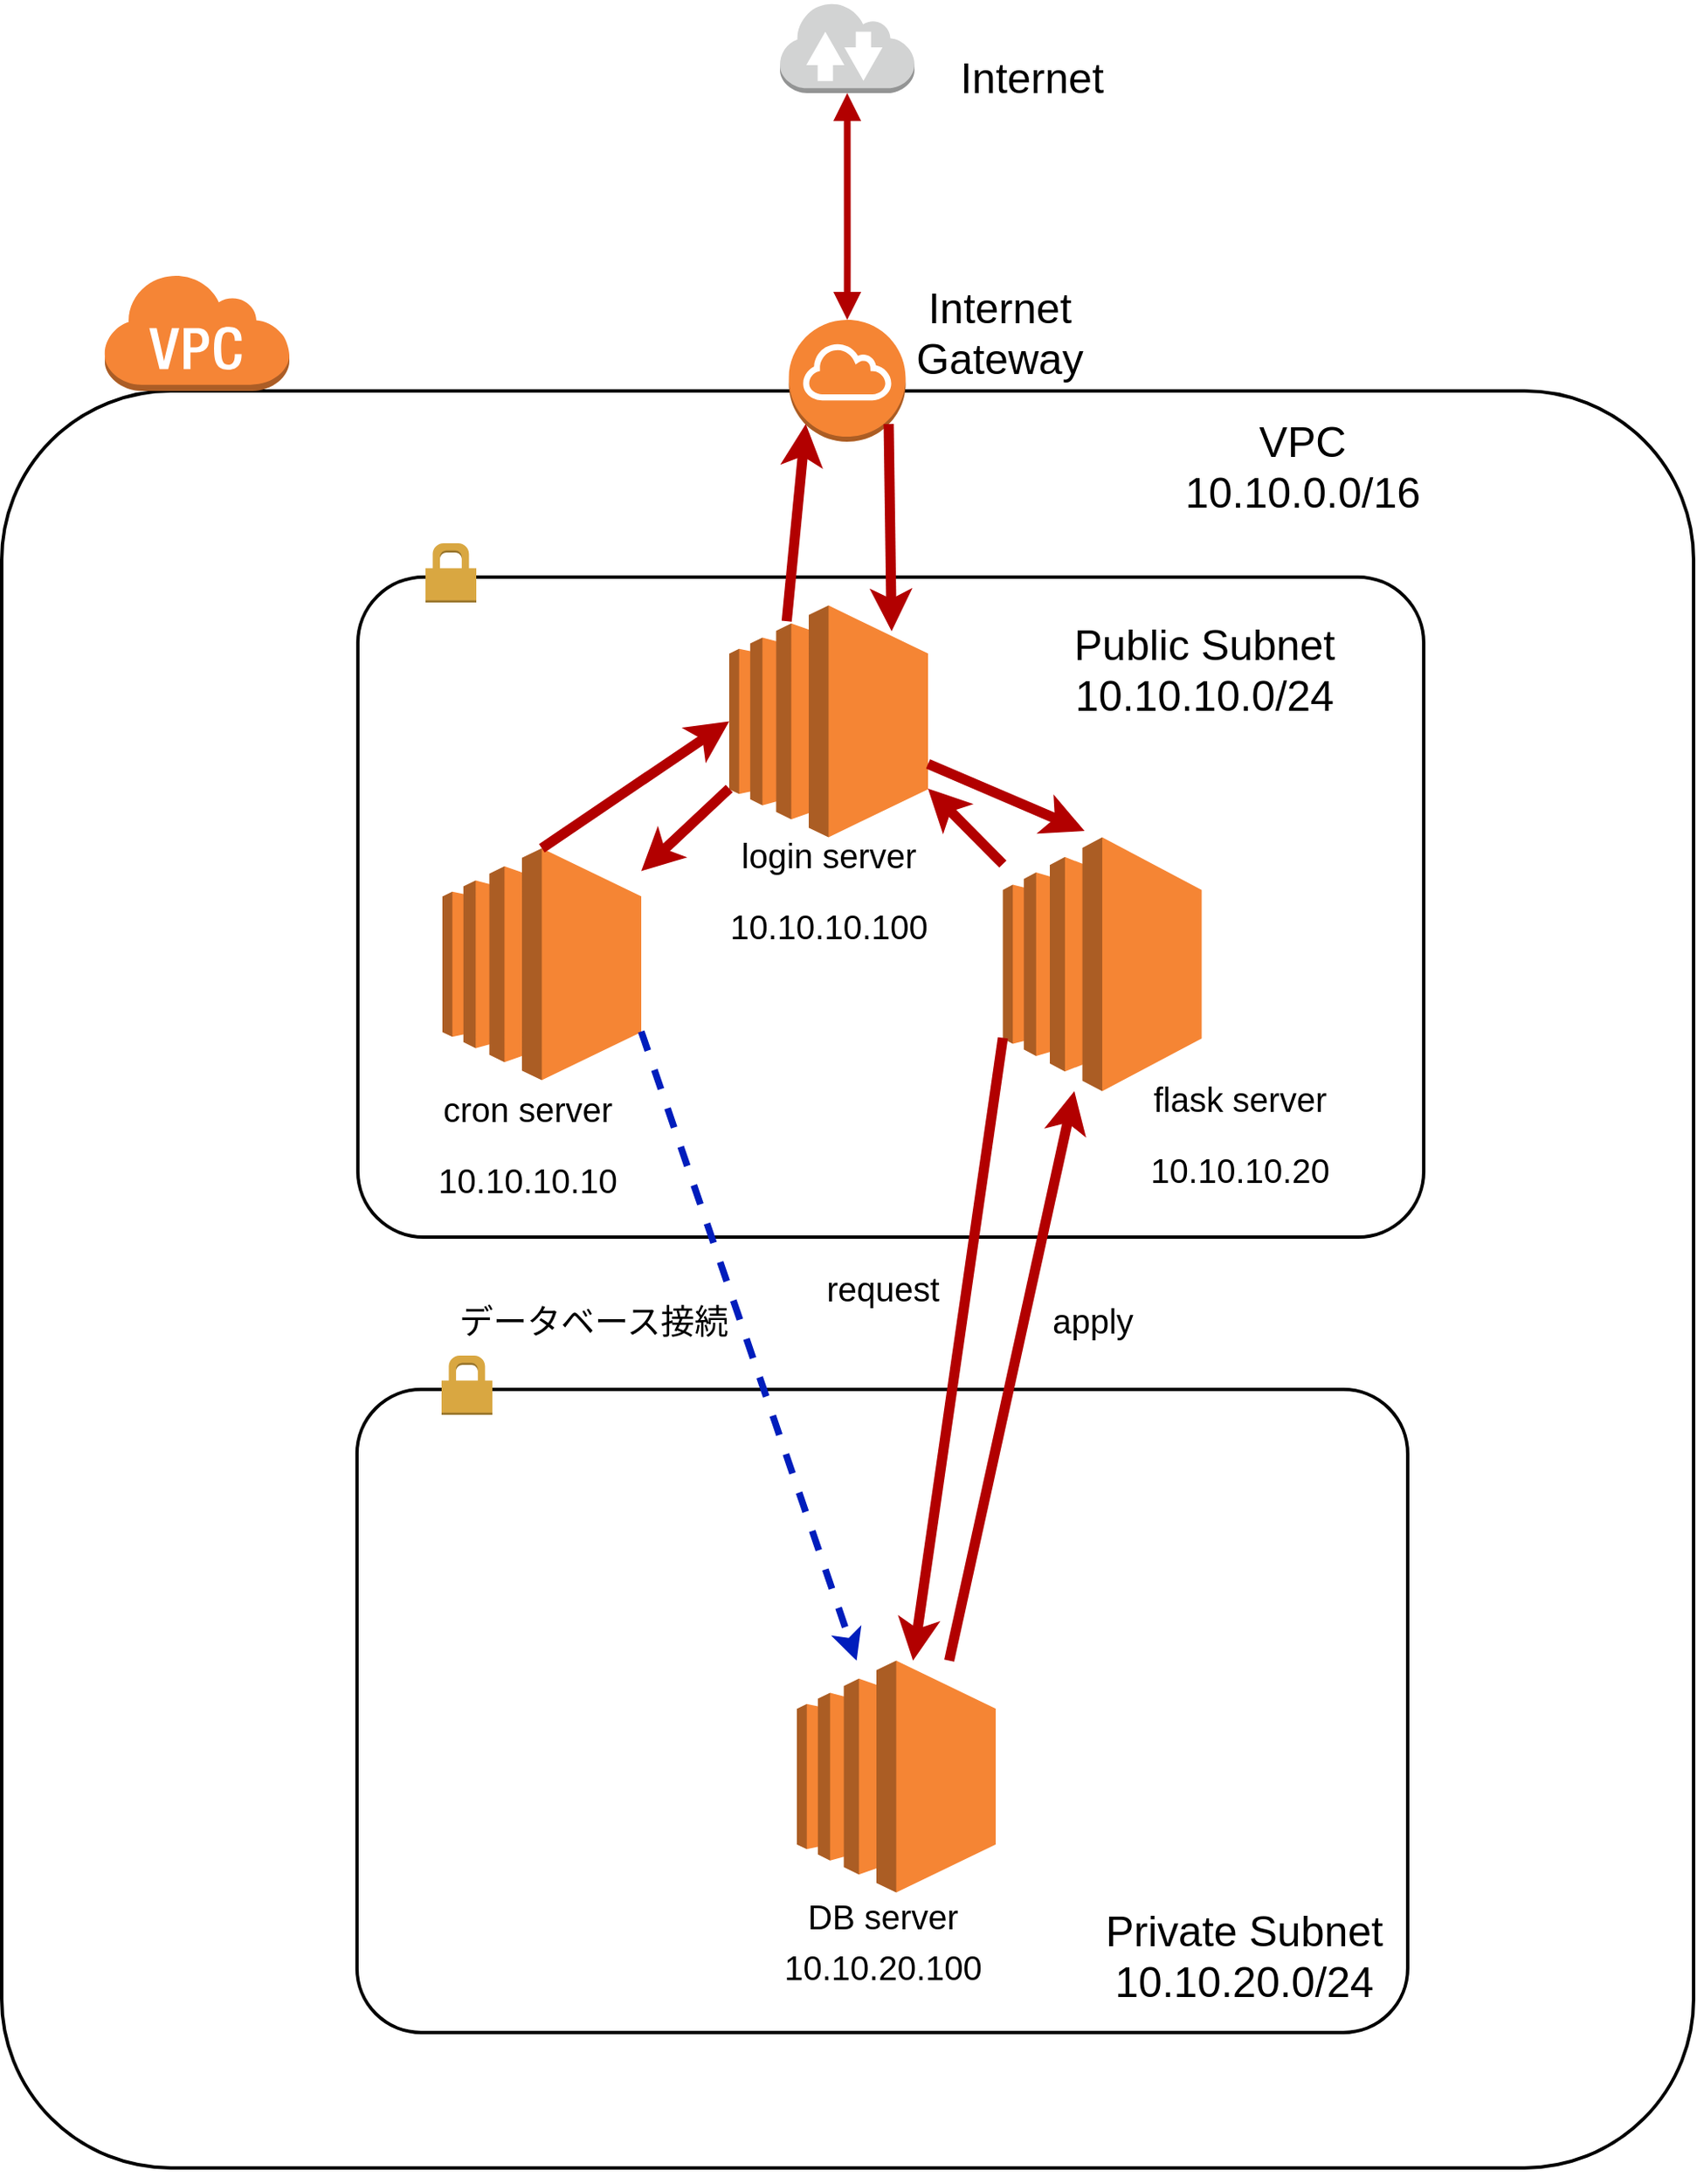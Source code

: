 <mxfile version="13.6.5">
    <diagram id="6hGFLwfOUW9BJ-s0fimq" name="Page-1">
        <mxGraphModel dx="1736" dy="800" grid="1" gridSize="10" guides="1" tooltips="1" connect="1" arrows="1" fold="1" page="0" pageScale="1" pageWidth="827" pageHeight="1169" background="none" math="0" shadow="0">
            <root>
                <mxCell id="0"/>
                <mxCell id="1" parent="0"/>
                <mxCell id="9" value="" style="rounded=1;arcSize=10;dashed=0;fillColor=none;gradientColor=none;strokeWidth=2;" parent="1" vertex="1">
                    <mxGeometry x="330" y="270" width="1000" height="1050" as="geometry"/>
                </mxCell>
                <mxCell id="10" value="" style="dashed=0;html=1;shape=mxgraph.aws3.virtual_private_cloud;fillColor=#F58536;gradientColor=none;dashed=0;" parent="1" vertex="1">
                    <mxGeometry x="390" y="200" width="110" height="70" as="geometry"/>
                </mxCell>
                <mxCell id="20" style="edgeStyle=orthogonalEdgeStyle;rounded=0;orthogonalLoop=1;jettySize=auto;html=1;exitX=0.5;exitY=1;exitDx=0;exitDy=0;fontSize=25;" parent="1" source="9" target="9" edge="1">
                    <mxGeometry relative="1" as="geometry"/>
                </mxCell>
                <mxCell id="22" value="VPC&lt;br&gt;10.10.0.0/16" style="text;html=1;strokeColor=none;fillColor=none;align=center;verticalAlign=middle;whiteSpace=wrap;rounded=0;strokeWidth=1;fontSize=25;" parent="1" vertex="1">
                    <mxGeometry x="1019" y="300" width="160" height="27" as="geometry"/>
                </mxCell>
                <mxCell id="23" value="" style="outlineConnect=0;dashed=0;verticalLabelPosition=bottom;verticalAlign=top;align=center;html=1;shape=mxgraph.aws3.internet_2;fillColor=#D2D3D3;gradientColor=none;strokeWidth=1;fontSize=25;" parent="1" vertex="1">
                    <mxGeometry x="790" y="40" width="79.5" height="54" as="geometry"/>
                </mxCell>
                <mxCell id="24" value="" style="outlineConnect=0;dashed=0;verticalLabelPosition=bottom;verticalAlign=top;align=center;html=1;shape=mxgraph.aws3.internet_gateway;fillColor=#F58534;gradientColor=none;strokeWidth=1;fontSize=25;" parent="1" vertex="1">
                    <mxGeometry x="795.25" y="228" width="69" height="72" as="geometry"/>
                </mxCell>
                <mxCell id="26" value="Internet Gateway" style="text;html=1;strokeColor=none;fillColor=none;align=center;verticalAlign=middle;whiteSpace=wrap;rounded=0;strokeWidth=1;fontSize=25;" parent="1" vertex="1">
                    <mxGeometry x="840" y="221.5" width="160" height="27" as="geometry"/>
                </mxCell>
                <mxCell id="27" value="Internet" style="text;html=1;strokeColor=none;fillColor=none;align=center;verticalAlign=middle;whiteSpace=wrap;rounded=0;strokeWidth=1;fontSize=25;" parent="1" vertex="1">
                    <mxGeometry x="859" y="70" width="160" height="27" as="geometry"/>
                </mxCell>
                <mxCell id="36" value="" style="edgeStyle=orthogonalEdgeStyle;html=1;endArrow=block;elbow=vertical;startArrow=block;startFill=1;endFill=1;strokeColor=#B20000;rounded=0;fontSize=25;strokeWidth=4;fillColor=#e51400;entryX=0.5;entryY=0;entryDx=0;entryDy=0;entryPerimeter=0;exitX=0.5;exitY=1;exitDx=0;exitDy=0;exitPerimeter=0;" parent="1" source="23" target="24" edge="1">
                    <mxGeometry width="100" relative="1" as="geometry">
                        <mxPoint x="750.005" y="210.0" as="sourcePoint"/>
                        <mxPoint x="443.75" y="523.19" as="targetPoint"/>
                        <Array as="points">
                            <mxPoint x="830" y="190"/>
                            <mxPoint x="830" y="228"/>
                        </Array>
                    </mxGeometry>
                </mxCell>
                <mxCell id="48" value="" style="group" parent="1" vertex="1" connectable="0">
                    <mxGeometry x="530.5" y="360" width="640" height="410" as="geometry"/>
                </mxCell>
                <mxCell id="5" value="" style="rounded=1;arcSize=10;dashed=0;fillColor=none;gradientColor=none;strokeWidth=2;" parent="48" vertex="1">
                    <mxGeometry x="10" y="20" width="630" height="390" as="geometry"/>
                </mxCell>
                <mxCell id="6" value="" style="dashed=0;html=1;shape=mxgraph.aws3.permissions;fillColor=#D9A741;gradientColor=none;dashed=0;" parent="48" vertex="1">
                    <mxGeometry x="50" width="30" height="35" as="geometry"/>
                </mxCell>
                <mxCell id="14" value="" style="outlineConnect=0;dashed=0;verticalLabelPosition=bottom;verticalAlign=top;align=center;html=1;shape=mxgraph.aws3.ec2;fillColor=#F58534;gradientColor=none;" parent="48" vertex="1">
                    <mxGeometry x="391.25" y="173.75" width="117.5" height="150" as="geometry"/>
                </mxCell>
                <mxCell id="15" value="Public Subnet&lt;br&gt;10.10.10.0/24" style="text;html=1;strokeColor=none;fillColor=none;align=center;verticalAlign=middle;whiteSpace=wrap;rounded=0;strokeWidth=1;fontSize=25;" parent="48" vertex="1">
                    <mxGeometry x="430" y="60" width="160" height="27" as="geometry"/>
                </mxCell>
                <mxCell id="18" value="&lt;font style=&quot;font-size: 20px&quot;&gt;flask server&lt;br&gt;10.10.10.20&lt;br&gt;&lt;/font&gt;" style="text;html=1;strokeColor=none;fillColor=none;align=center;verticalAlign=middle;whiteSpace=wrap;rounded=0;strokeWidth=1;fontSize=35;" parent="48" vertex="1">
                    <mxGeometry x="391.25" y="330" width="280" height="27" as="geometry"/>
                </mxCell>
                <mxCell id="44" value="" style="outlineConnect=0;dashed=0;verticalLabelPosition=bottom;verticalAlign=top;align=center;html=1;shape=mxgraph.aws3.ec2;fillColor=#F58534;gradientColor=none;" parent="48" vertex="1">
                    <mxGeometry x="60" y="180.25" width="117.5" height="137" as="geometry"/>
                </mxCell>
                <mxCell id="45" value="&lt;font style=&quot;font-size: 20px ; line-height: 100%&quot;&gt;cron server&lt;br&gt;10.10.10.10&lt;br&gt;&lt;/font&gt;" style="text;html=1;strokeColor=none;fillColor=none;align=center;verticalAlign=middle;whiteSpace=wrap;rounded=0;strokeWidth=1;fontSize=35;" parent="48" vertex="1">
                    <mxGeometry x="-19.75" y="330" width="260" height="40" as="geometry"/>
                </mxCell>
                <mxCell id="64" value="" style="endArrow=classic;html=1;strokeWidth=6;fontSize=35;fillColor=#e51400;strokeColor=#B20000;entryX=1;entryY=0.79;entryDx=0;entryDy=0;entryPerimeter=0;" parent="48" source="14" edge="1" target="76">
                    <mxGeometry width="50" height="50" relative="1" as="geometry">
                        <mxPoint x="219.495" y="276.5" as="sourcePoint"/>
                        <mxPoint x="299.5" y="-50" as="targetPoint"/>
                    </mxGeometry>
                </mxCell>
                <mxCell id="76" value="" style="outlineConnect=0;dashed=0;verticalLabelPosition=bottom;verticalAlign=top;align=center;html=1;shape=mxgraph.aws3.ec2;fillColor=#F58534;gradientColor=none;" vertex="1" parent="48">
                    <mxGeometry x="229.5" y="36.75" width="117.5" height="137" as="geometry"/>
                </mxCell>
                <mxCell id="77" value="&lt;font style=&quot;font-size: 20px ; line-height: 100%&quot;&gt;login server&lt;br&gt;10.10.10.100&lt;br&gt;&lt;/font&gt;" style="text;html=1;strokeColor=none;fillColor=none;align=center;verticalAlign=middle;whiteSpace=wrap;rounded=0;strokeWidth=1;fontSize=35;" vertex="1" parent="48">
                    <mxGeometry x="158.25" y="180.25" width="260" height="40" as="geometry"/>
                </mxCell>
                <mxCell id="65" value="" style="endArrow=classic;html=1;strokeWidth=6;fontSize=35;fillColor=#e51400;strokeColor=#B20000;exitX=0;exitY=0.79;exitDx=0;exitDy=0;exitPerimeter=0;" parent="48" source="76" target="44" edge="1">
                    <mxGeometry width="50" height="50" relative="1" as="geometry">
                        <mxPoint x="129.505" y="-48.6" as="sourcePoint"/>
                        <mxPoint x="255.76" y="195.59" as="targetPoint"/>
                    </mxGeometry>
                </mxCell>
                <mxCell id="66" value="" style="endArrow=classic;html=1;strokeWidth=6;fontSize=35;fillColor=#e51400;strokeColor=#B20000;exitX=0.5;exitY=0;exitDx=0;exitDy=0;exitPerimeter=0;entryX=0;entryY=0.5;entryDx=0;entryDy=0;entryPerimeter=0;" parent="48" source="44" edge="1" target="76">
                    <mxGeometry width="50" height="50" relative="1" as="geometry">
                        <mxPoint x="421.983" y="183.75" as="sourcePoint"/>
                        <mxPoint x="249.5" y="-70" as="targetPoint"/>
                        <Array as="points"/>
                    </mxGeometry>
                </mxCell>
                <mxCell id="63" value="" style="endArrow=classic;html=1;strokeWidth=6;fontSize=35;fillColor=#e51400;strokeColor=#B20000;" parent="48" source="76" edge="1">
                    <mxGeometry width="50" height="50" relative="1" as="geometry">
                        <mxPoint x="309.5" y="-50" as="sourcePoint"/>
                        <mxPoint x="439.5" y="170" as="targetPoint"/>
                    </mxGeometry>
                </mxCell>
                <mxCell id="49" value="" style="group" parent="1" vertex="1" connectable="0">
                    <mxGeometry x="540" y="840" width="621" height="400" as="geometry"/>
                </mxCell>
                <mxCell id="11" value="" style="rounded=1;arcSize=10;dashed=0;fillColor=none;gradientColor=none;strokeWidth=2;" parent="49" vertex="1">
                    <mxGeometry y="20" width="621" height="380" as="geometry"/>
                </mxCell>
                <mxCell id="12" value="" style="dashed=0;html=1;shape=mxgraph.aws3.permissions;fillColor=#D9A741;gradientColor=none;dashed=0;" parent="49" vertex="1">
                    <mxGeometry x="50" width="30" height="35" as="geometry"/>
                </mxCell>
                <mxCell id="13" value="" style="outlineConnect=0;dashed=0;verticalLabelPosition=bottom;verticalAlign=top;align=center;html=1;shape=mxgraph.aws3.ec2;fillColor=#F58534;gradientColor=none;" parent="49" vertex="1">
                    <mxGeometry x="260" y="180.25" width="117.5" height="137" as="geometry"/>
                </mxCell>
                <mxCell id="16" value="Private Subnet&lt;br&gt;10.10.20.0/24" style="text;html=1;strokeColor=none;fillColor=none;align=center;verticalAlign=middle;whiteSpace=wrap;rounded=0;strokeWidth=1;fontSize=25;" parent="49" vertex="1">
                    <mxGeometry x="440" y="340" width="169" height="27" as="geometry"/>
                </mxCell>
                <mxCell id="17" value="&lt;font style=&quot;font-size: 20px&quot;&gt;DB server&lt;br&gt;10.10.20.100&lt;br&gt;&lt;/font&gt;" style="text;html=1;strokeColor=none;fillColor=none;align=center;verticalAlign=middle;whiteSpace=wrap;rounded=0;strokeWidth=1;fontSize=25;" parent="49" vertex="1">
                    <mxGeometry x="170.5" y="330" width="280" height="27" as="geometry"/>
                </mxCell>
                <mxCell id="54" value="" style="endArrow=classic;html=1;strokeWidth=4;fontSize=35;exitX=1;exitY=0.79;exitDx=0;exitDy=0;exitPerimeter=0;dashed=1;fillColor=#0050ef;strokeColor=#001DBC;" parent="1" source="44" target="13" edge="1">
                    <mxGeometry width="50" height="50" relative="1" as="geometry">
                        <mxPoint x="930" y="550" as="sourcePoint"/>
                        <mxPoint x="980" y="500" as="targetPoint"/>
                    </mxGeometry>
                </mxCell>
                <mxCell id="55" value="&lt;font style=&quot;font-size: 20px&quot;&gt;データベース接続&lt;/font&gt;" style="text;html=1;strokeColor=none;fillColor=none;align=center;verticalAlign=middle;whiteSpace=wrap;rounded=0;strokeWidth=1;fontSize=35;" parent="1" vertex="1">
                    <mxGeometry x="550" y="800" width="260" height="27" as="geometry"/>
                </mxCell>
                <mxCell id="57" value="" style="endArrow=classic;html=1;strokeWidth=6;fontSize=35;fillColor=#e51400;strokeColor=#B20000;exitX=0.766;exitY=0;exitDx=0;exitDy=0;exitPerimeter=0;" parent="1" source="13" target="14" edge="1">
                    <mxGeometry width="50" height="50" relative="1" as="geometry">
                        <mxPoint x="930" y="740" as="sourcePoint"/>
                        <mxPoint x="980" y="690" as="targetPoint"/>
                    </mxGeometry>
                </mxCell>
                <mxCell id="59" value="" style="endArrow=classic;html=1;strokeWidth=6;fontSize=35;fillColor=#e51400;strokeColor=#B20000;exitX=0;exitY=0.79;exitDx=0;exitDy=0;exitPerimeter=0;" parent="1" source="14" target="13" edge="1">
                    <mxGeometry width="50" height="50" relative="1" as="geometry">
                        <mxPoint x="850" y="1005.27" as="sourcePoint"/>
                        <mxPoint x="902.268" y="640.0" as="targetPoint"/>
                    </mxGeometry>
                </mxCell>
                <mxCell id="61" value="&lt;font style=&quot;font-size: 20px&quot;&gt;apply&lt;/font&gt;" style="text;html=1;strokeColor=none;fillColor=none;align=center;verticalAlign=middle;whiteSpace=wrap;rounded=0;strokeWidth=1;fontSize=35;" parent="1" vertex="1">
                    <mxGeometry x="920" y="800" width="110" height="27" as="geometry"/>
                </mxCell>
                <mxCell id="62" value="&lt;font style=&quot;font-size: 20px&quot;&gt;request&lt;/font&gt;" style="text;html=1;strokeColor=none;fillColor=none;align=center;verticalAlign=middle;whiteSpace=wrap;rounded=0;strokeWidth=1;fontSize=35;" parent="1" vertex="1">
                    <mxGeometry x="795.5" y="781.5" width="110" height="27" as="geometry"/>
                </mxCell>
                <mxCell id="78" value="" style="endArrow=classic;html=1;strokeWidth=6;fontSize=35;fillColor=#e51400;strokeColor=#B20000;exitX=0.855;exitY=0.855;exitDx=0;exitDy=0;exitPerimeter=0;entryX=0.817;entryY=0.111;entryDx=0;entryDy=0;entryPerimeter=0;" edge="1" parent="1" source="24" target="76">
                    <mxGeometry width="50" height="50" relative="1" as="geometry">
                        <mxPoint x="770" y="339.73" as="sourcePoint"/>
                        <mxPoint x="718" y="388.453" as="targetPoint"/>
                    </mxGeometry>
                </mxCell>
                <mxCell id="79" value="" style="endArrow=classic;html=1;strokeWidth=6;fontSize=35;fillColor=#e51400;strokeColor=#B20000;entryX=0.145;entryY=0.855;entryDx=0;entryDy=0;entryPerimeter=0;exitX=0.289;exitY=0.068;exitDx=0;exitDy=0;exitPerimeter=0;" edge="1" parent="1" source="76" target="24">
                    <mxGeometry width="50" height="50" relative="1" as="geometry">
                        <mxPoint x="659.25" y="375" as="sourcePoint"/>
                        <mxPoint x="770" y="300" as="targetPoint"/>
                        <Array as="points"/>
                    </mxGeometry>
                </mxCell>
            </root>
        </mxGraphModel>
    </diagram>
</mxfile>